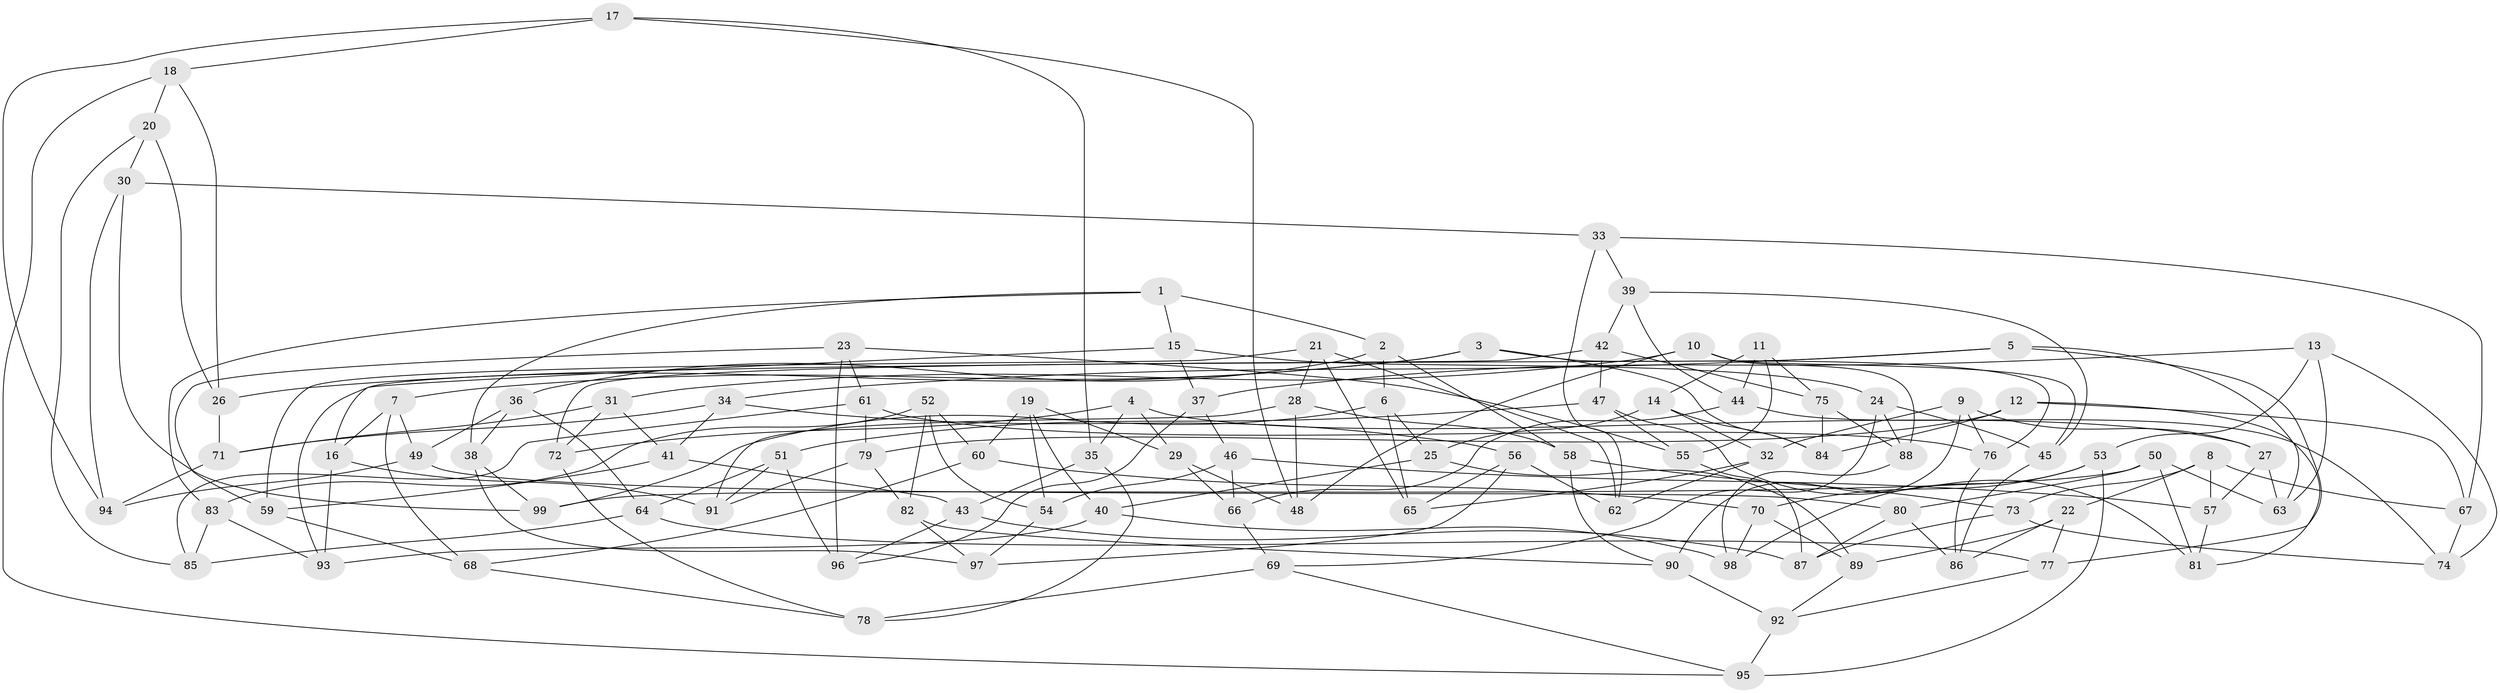 // Generated by graph-tools (version 1.1) at 2025/27/03/09/25 03:27:00]
// undirected, 99 vertices, 198 edges
graph export_dot {
graph [start="1"]
  node [color=gray90,style=filled];
  1;
  2;
  3;
  4;
  5;
  6;
  7;
  8;
  9;
  10;
  11;
  12;
  13;
  14;
  15;
  16;
  17;
  18;
  19;
  20;
  21;
  22;
  23;
  24;
  25;
  26;
  27;
  28;
  29;
  30;
  31;
  32;
  33;
  34;
  35;
  36;
  37;
  38;
  39;
  40;
  41;
  42;
  43;
  44;
  45;
  46;
  47;
  48;
  49;
  50;
  51;
  52;
  53;
  54;
  55;
  56;
  57;
  58;
  59;
  60;
  61;
  62;
  63;
  64;
  65;
  66;
  67;
  68;
  69;
  70;
  71;
  72;
  73;
  74;
  75;
  76;
  77;
  78;
  79;
  80;
  81;
  82;
  83;
  84;
  85;
  86;
  87;
  88;
  89;
  90;
  91;
  92;
  93;
  94;
  95;
  96;
  97;
  98;
  99;
  1 -- 15;
  1 -- 38;
  1 -- 83;
  1 -- 2;
  2 -- 58;
  2 -- 6;
  2 -- 36;
  3 -- 84;
  3 -- 26;
  3 -- 76;
  3 -- 7;
  4 -- 29;
  4 -- 27;
  4 -- 35;
  4 -- 72;
  5 -- 34;
  5 -- 77;
  5 -- 93;
  5 -- 63;
  6 -- 25;
  6 -- 65;
  6 -- 99;
  7 -- 16;
  7 -- 68;
  7 -- 49;
  8 -- 57;
  8 -- 73;
  8 -- 67;
  8 -- 22;
  9 -- 76;
  9 -- 27;
  9 -- 90;
  9 -- 32;
  10 -- 88;
  10 -- 48;
  10 -- 31;
  10 -- 45;
  11 -- 75;
  11 -- 44;
  11 -- 55;
  11 -- 14;
  12 -- 67;
  12 -- 84;
  12 -- 81;
  12 -- 79;
  13 -- 53;
  13 -- 37;
  13 -- 63;
  13 -- 74;
  14 -- 25;
  14 -- 84;
  14 -- 32;
  15 -- 16;
  15 -- 37;
  15 -- 24;
  16 -- 93;
  16 -- 91;
  17 -- 94;
  17 -- 18;
  17 -- 35;
  17 -- 48;
  18 -- 26;
  18 -- 20;
  18 -- 95;
  19 -- 29;
  19 -- 54;
  19 -- 40;
  19 -- 60;
  20 -- 26;
  20 -- 85;
  20 -- 30;
  21 -- 28;
  21 -- 65;
  21 -- 59;
  21 -- 62;
  22 -- 77;
  22 -- 89;
  22 -- 86;
  23 -- 55;
  23 -- 59;
  23 -- 61;
  23 -- 96;
  24 -- 45;
  24 -- 69;
  24 -- 88;
  25 -- 89;
  25 -- 40;
  26 -- 71;
  27 -- 57;
  27 -- 63;
  28 -- 91;
  28 -- 48;
  28 -- 58;
  29 -- 48;
  29 -- 66;
  30 -- 99;
  30 -- 94;
  30 -- 33;
  31 -- 72;
  31 -- 71;
  31 -- 41;
  32 -- 62;
  32 -- 65;
  33 -- 39;
  33 -- 62;
  33 -- 67;
  34 -- 56;
  34 -- 71;
  34 -- 41;
  35 -- 43;
  35 -- 78;
  36 -- 38;
  36 -- 49;
  36 -- 64;
  37 -- 46;
  37 -- 96;
  38 -- 97;
  38 -- 99;
  39 -- 42;
  39 -- 44;
  39 -- 45;
  40 -- 98;
  40 -- 93;
  41 -- 59;
  41 -- 43;
  42 -- 47;
  42 -- 72;
  42 -- 75;
  43 -- 87;
  43 -- 96;
  44 -- 66;
  44 -- 74;
  45 -- 86;
  46 -- 57;
  46 -- 66;
  46 -- 54;
  47 -- 55;
  47 -- 51;
  47 -- 81;
  49 -- 94;
  49 -- 80;
  50 -- 99;
  50 -- 81;
  50 -- 63;
  50 -- 80;
  51 -- 96;
  51 -- 64;
  51 -- 91;
  52 -- 60;
  52 -- 82;
  52 -- 54;
  52 -- 83;
  53 -- 70;
  53 -- 95;
  53 -- 98;
  54 -- 97;
  55 -- 87;
  56 -- 97;
  56 -- 62;
  56 -- 65;
  57 -- 81;
  58 -- 73;
  58 -- 90;
  59 -- 68;
  60 -- 68;
  60 -- 70;
  61 -- 79;
  61 -- 85;
  61 -- 76;
  64 -- 77;
  64 -- 85;
  66 -- 69;
  67 -- 74;
  68 -- 78;
  69 -- 78;
  69 -- 95;
  70 -- 98;
  70 -- 89;
  71 -- 94;
  72 -- 78;
  73 -- 87;
  73 -- 74;
  75 -- 84;
  75 -- 88;
  76 -- 86;
  77 -- 92;
  79 -- 82;
  79 -- 91;
  80 -- 86;
  80 -- 87;
  82 -- 90;
  82 -- 97;
  83 -- 85;
  83 -- 93;
  88 -- 98;
  89 -- 92;
  90 -- 92;
  92 -- 95;
}
